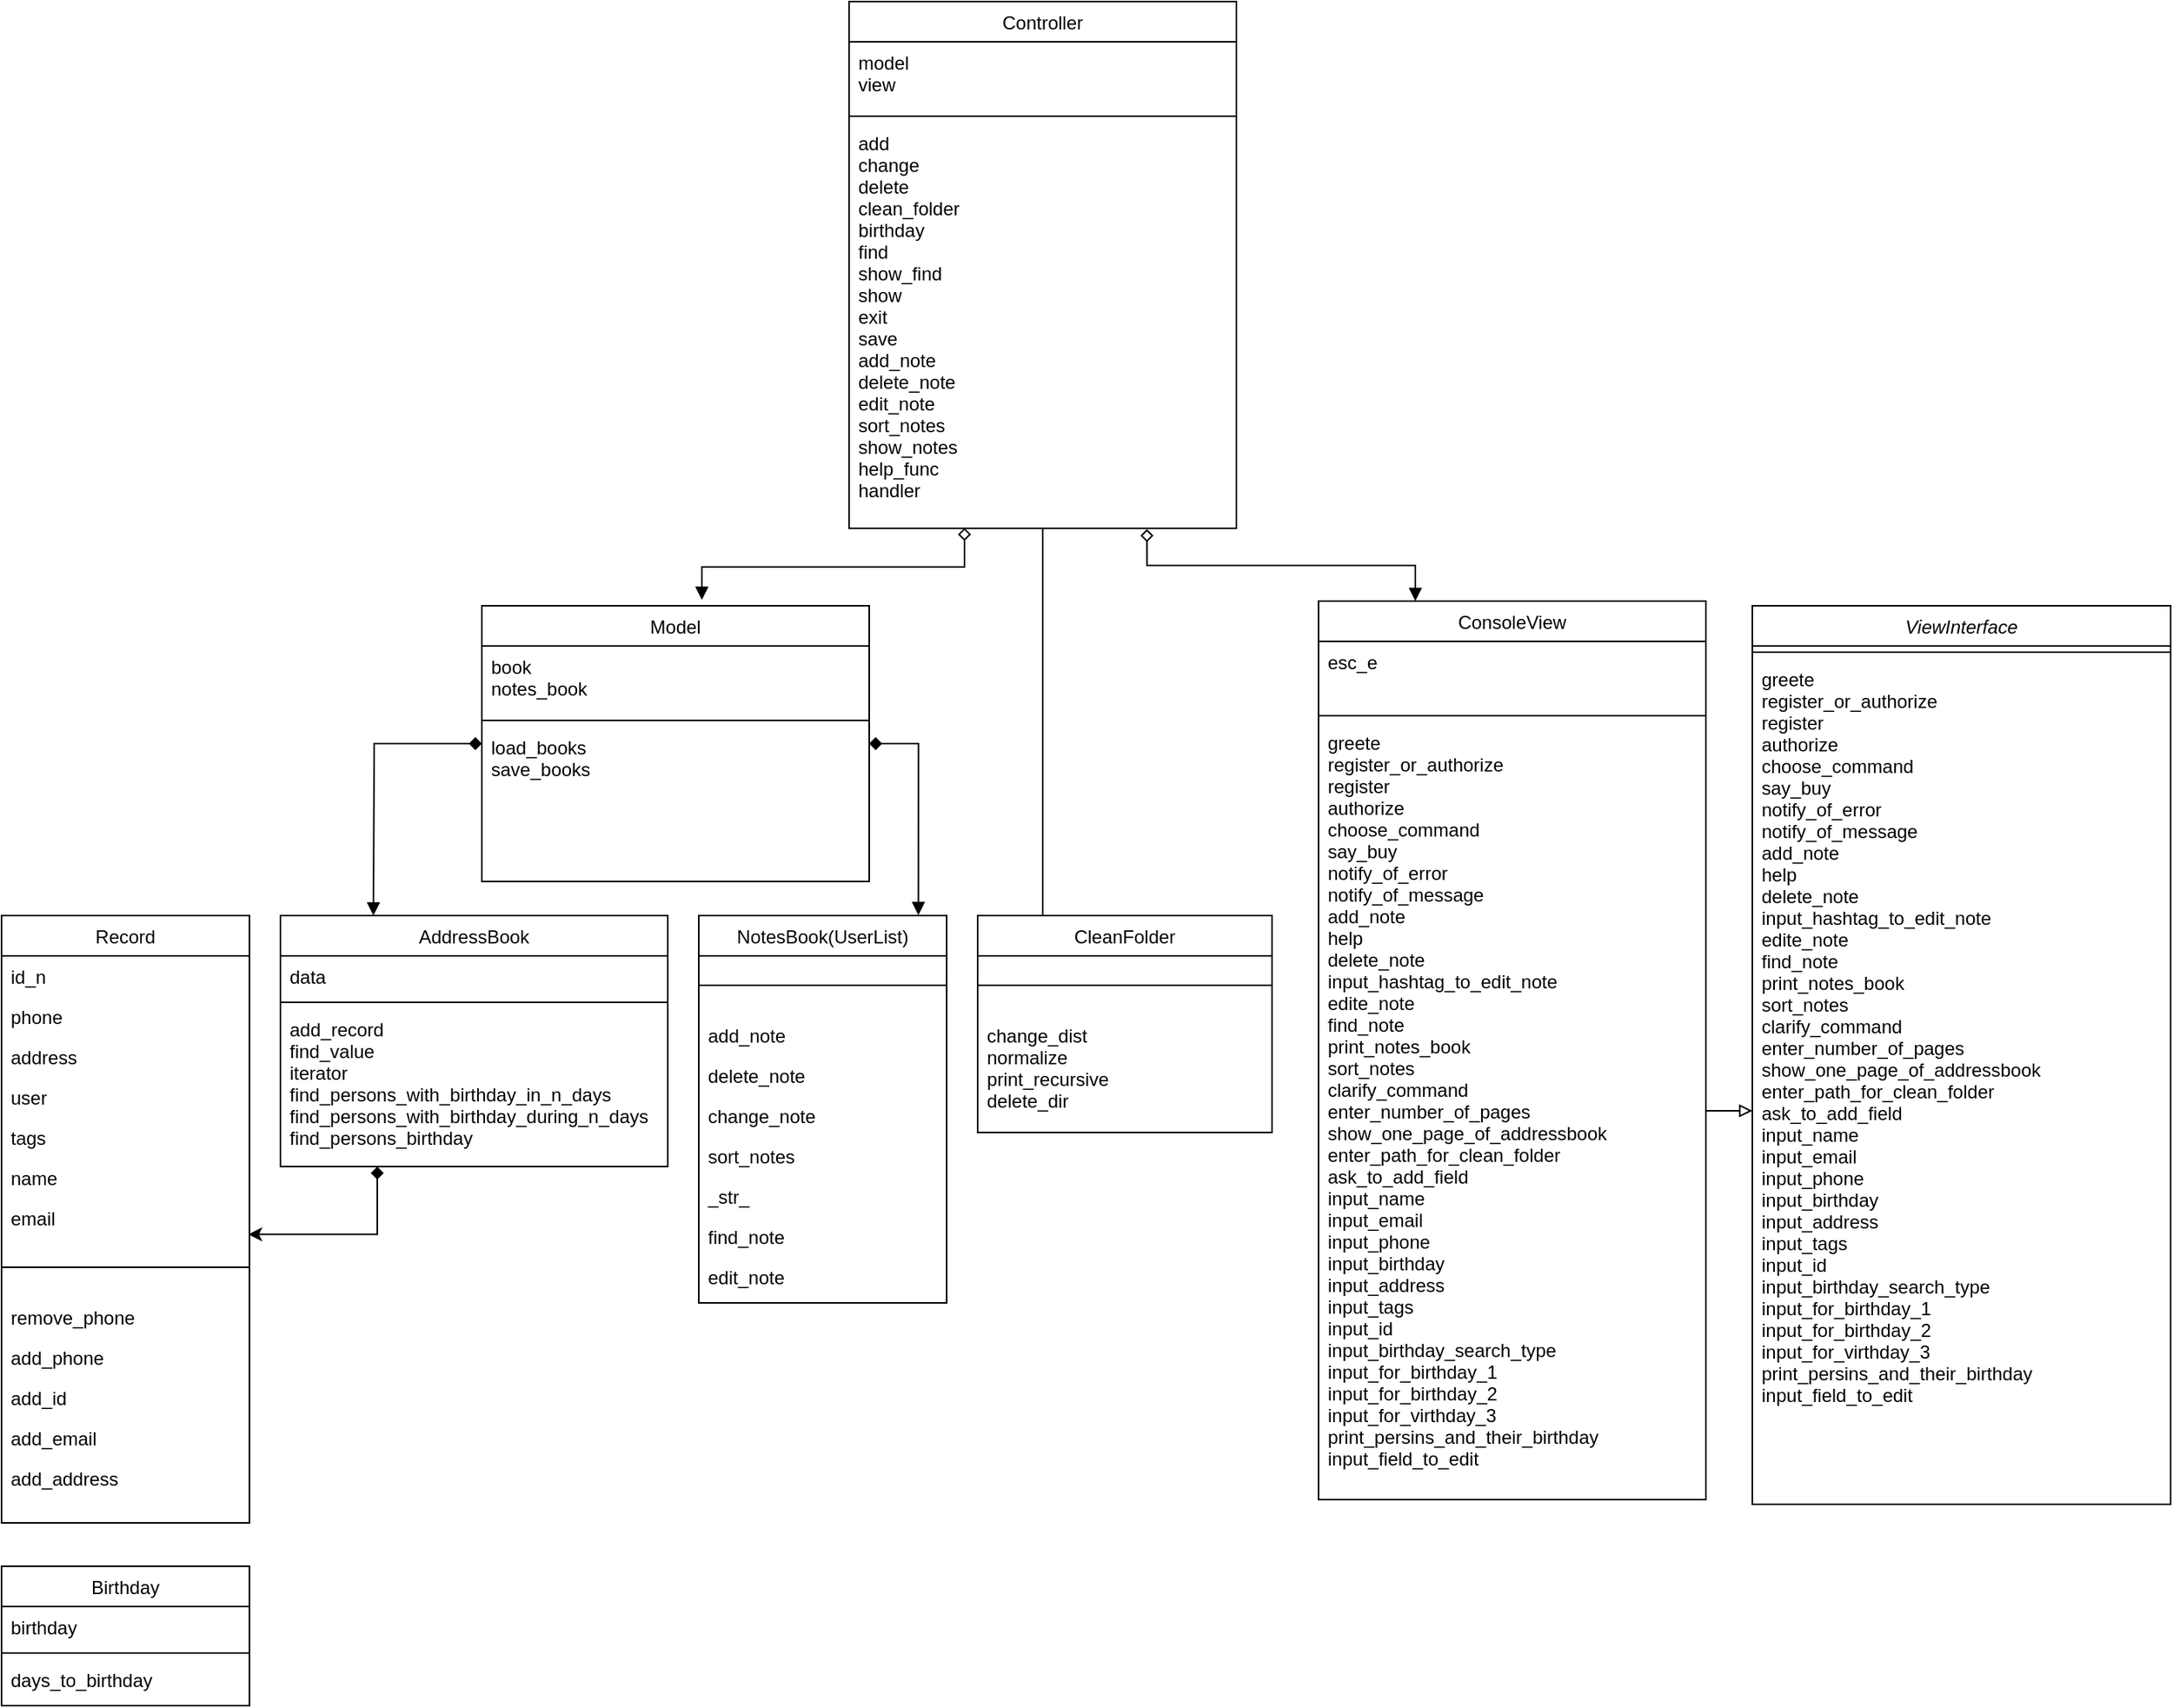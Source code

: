 <mxfile version="14.9.1" type="github">
  <diagram name="Current" id="Vlzp7xTOvuPKxcCdFjjD">
    <mxGraphModel dx="1038" dy="613" grid="1" gridSize="10" guides="1" tooltips="1" connect="1" arrows="1" fold="1" page="1" pageScale="1" pageWidth="827" pageHeight="1169" math="0" shadow="0">
      <root>
        <mxCell id="JwuOXEnyRKSzRNoaYuyo-0" />
        <mxCell id="JwuOXEnyRKSzRNoaYuyo-1" parent="JwuOXEnyRKSzRNoaYuyo-0" />
        <UserObject label="" id="mpx8UsydPvRfX5WZWYMQ-0">
          <mxCell style="edgeStyle=orthogonalEdgeStyle;rounded=0;orthogonalLoop=1;jettySize=auto;html=1;endArrow=block;endFill=0;" edge="1" parent="JwuOXEnyRKSzRNoaYuyo-1" source="lIdF2me7N01zFQDFPlch-25" target="lIdF2me7N01zFQDFPlch-29">
            <mxGeometry relative="1" as="geometry">
              <Array as="points">
                <mxPoint x="1160" y="736" />
                <mxPoint x="1160" y="736" />
              </Array>
            </mxGeometry>
          </mxCell>
        </UserObject>
        <mxCell id="JwuOXEnyRKSzRNoaYuyo-5" value="Record" style="swimlane;fontStyle=0;align=center;verticalAlign=top;childLayout=stackLayout;horizontal=1;startSize=26;horizontalStack=0;resizeParent=1;resizeLast=0;collapsible=1;marginBottom=0;rounded=0;shadow=0;strokeWidth=1;" parent="JwuOXEnyRKSzRNoaYuyo-1" vertex="1">
          <mxGeometry x="30" y="610" width="160" height="392" as="geometry">
            <mxRectangle x="130" y="380" width="160" height="26" as="alternateBounds" />
          </mxGeometry>
        </mxCell>
        <mxCell id="JwuOXEnyRKSzRNoaYuyo-6" value="id_n" style="text;align=left;verticalAlign=top;spacingLeft=4;spacingRight=4;overflow=hidden;rotatable=0;points=[[0,0.5],[1,0.5]];portConstraint=eastwest;" parent="JwuOXEnyRKSzRNoaYuyo-5" vertex="1">
          <mxGeometry y="26" width="160" height="26" as="geometry" />
        </mxCell>
        <mxCell id="JwuOXEnyRKSzRNoaYuyo-7" value="phone" style="text;align=left;verticalAlign=top;spacingLeft=4;spacingRight=4;overflow=hidden;rotatable=0;points=[[0,0.5],[1,0.5]];portConstraint=eastwest;rounded=0;shadow=0;html=0;" parent="JwuOXEnyRKSzRNoaYuyo-5" vertex="1">
          <mxGeometry y="52" width="160" height="26" as="geometry" />
        </mxCell>
        <mxCell id="JwuOXEnyRKSzRNoaYuyo-8" value="address" style="text;align=left;verticalAlign=top;spacingLeft=4;spacingRight=4;overflow=hidden;rotatable=0;points=[[0,0.5],[1,0.5]];portConstraint=eastwest;rounded=0;shadow=0;html=0;" parent="JwuOXEnyRKSzRNoaYuyo-5" vertex="1">
          <mxGeometry y="78" width="160" height="26" as="geometry" />
        </mxCell>
        <mxCell id="JwuOXEnyRKSzRNoaYuyo-9" value="user" style="text;align=left;verticalAlign=top;spacingLeft=4;spacingRight=4;overflow=hidden;rotatable=0;points=[[0,0.5],[1,0.5]];portConstraint=eastwest;rounded=0;shadow=0;html=0;" parent="JwuOXEnyRKSzRNoaYuyo-5" vertex="1">
          <mxGeometry y="104" width="160" height="26" as="geometry" />
        </mxCell>
        <mxCell id="JwuOXEnyRKSzRNoaYuyo-10" value="tags" style="text;align=left;verticalAlign=top;spacingLeft=4;spacingRight=4;overflow=hidden;rotatable=0;points=[[0,0.5],[1,0.5]];portConstraint=eastwest;rounded=0;shadow=0;html=0;" parent="JwuOXEnyRKSzRNoaYuyo-5" vertex="1">
          <mxGeometry y="130" width="160" height="26" as="geometry" />
        </mxCell>
        <mxCell id="JwuOXEnyRKSzRNoaYuyo-11" value="name" style="text;align=left;verticalAlign=top;spacingLeft=4;spacingRight=4;overflow=hidden;rotatable=0;points=[[0,0.5],[1,0.5]];portConstraint=eastwest;rounded=0;shadow=0;html=0;" parent="JwuOXEnyRKSzRNoaYuyo-5" vertex="1">
          <mxGeometry y="156" width="160" height="26" as="geometry" />
        </mxCell>
        <mxCell id="JwuOXEnyRKSzRNoaYuyo-12" value="email" style="text;align=left;verticalAlign=top;spacingLeft=4;spacingRight=4;overflow=hidden;rotatable=0;points=[[0,0.5],[1,0.5]];portConstraint=eastwest;rounded=0;shadow=0;html=0;" parent="JwuOXEnyRKSzRNoaYuyo-5" vertex="1">
          <mxGeometry y="182" width="160" height="26" as="geometry" />
        </mxCell>
        <mxCell id="JwuOXEnyRKSzRNoaYuyo-13" value="" style="line;html=1;strokeWidth=1;align=left;verticalAlign=middle;spacingTop=-1;spacingLeft=3;spacingRight=3;rotatable=0;labelPosition=right;points=[];portConstraint=eastwest;" parent="JwuOXEnyRKSzRNoaYuyo-5" vertex="1">
          <mxGeometry y="208" width="160" height="38" as="geometry" />
        </mxCell>
        <mxCell id="JwuOXEnyRKSzRNoaYuyo-14" value="remove_phone" style="text;align=left;verticalAlign=top;spacingLeft=4;spacingRight=4;overflow=hidden;rotatable=0;points=[[0,0.5],[1,0.5]];portConstraint=eastwest;rounded=0;shadow=0;html=0;" parent="JwuOXEnyRKSzRNoaYuyo-5" vertex="1">
          <mxGeometry y="246" width="160" height="26" as="geometry" />
        </mxCell>
        <mxCell id="JwuOXEnyRKSzRNoaYuyo-15" value="add_phone" style="text;align=left;verticalAlign=top;spacingLeft=4;spacingRight=4;overflow=hidden;rotatable=0;points=[[0,0.5],[1,0.5]];portConstraint=eastwest;rounded=0;shadow=0;html=0;" parent="JwuOXEnyRKSzRNoaYuyo-5" vertex="1">
          <mxGeometry y="272" width="160" height="26" as="geometry" />
        </mxCell>
        <mxCell id="JwuOXEnyRKSzRNoaYuyo-16" value="add_id" style="text;align=left;verticalAlign=top;spacingLeft=4;spacingRight=4;overflow=hidden;rotatable=0;points=[[0,0.5],[1,0.5]];portConstraint=eastwest;rounded=0;shadow=0;html=0;" parent="JwuOXEnyRKSzRNoaYuyo-5" vertex="1">
          <mxGeometry y="298" width="160" height="26" as="geometry" />
        </mxCell>
        <mxCell id="JwuOXEnyRKSzRNoaYuyo-17" value="add_email" style="text;align=left;verticalAlign=top;spacingLeft=4;spacingRight=4;overflow=hidden;rotatable=0;points=[[0,0.5],[1,0.5]];portConstraint=eastwest;rounded=0;shadow=0;html=0;" parent="JwuOXEnyRKSzRNoaYuyo-5" vertex="1">
          <mxGeometry y="324" width="160" height="26" as="geometry" />
        </mxCell>
        <mxCell id="JwuOXEnyRKSzRNoaYuyo-18" value="add_address" style="text;align=left;verticalAlign=top;spacingLeft=4;spacingRight=4;overflow=hidden;rotatable=0;points=[[0,0.5],[1,0.5]];portConstraint=eastwest;rounded=0;shadow=0;html=0;" parent="JwuOXEnyRKSzRNoaYuyo-5" vertex="1">
          <mxGeometry y="350" width="160" height="26" as="geometry" />
        </mxCell>
        <mxCell id="JwuOXEnyRKSzRNoaYuyo-23" value="AddressBook" style="swimlane;fontStyle=0;align=center;verticalAlign=top;childLayout=stackLayout;horizontal=1;startSize=26;horizontalStack=0;resizeParent=1;resizeLast=0;collapsible=1;marginBottom=0;rounded=0;shadow=0;strokeWidth=1;" parent="JwuOXEnyRKSzRNoaYuyo-1" vertex="1">
          <mxGeometry x="210" y="610" width="250" height="162" as="geometry">
            <mxRectangle x="550" y="140" width="160" height="26" as="alternateBounds" />
          </mxGeometry>
        </mxCell>
        <mxCell id="JwuOXEnyRKSzRNoaYuyo-24" value="data" style="text;align=left;verticalAlign=top;spacingLeft=4;spacingRight=4;overflow=hidden;rotatable=0;points=[[0,0.5],[1,0.5]];portConstraint=eastwest;" parent="JwuOXEnyRKSzRNoaYuyo-23" vertex="1">
          <mxGeometry y="26" width="250" height="26" as="geometry" />
        </mxCell>
        <mxCell id="JwuOXEnyRKSzRNoaYuyo-25" value="" style="line;html=1;strokeWidth=1;align=left;verticalAlign=middle;spacingTop=-1;spacingLeft=3;spacingRight=3;rotatable=0;labelPosition=right;points=[];portConstraint=eastwest;" parent="JwuOXEnyRKSzRNoaYuyo-23" vertex="1">
          <mxGeometry y="52" width="250" height="8" as="geometry" />
        </mxCell>
        <mxCell id="JwuOXEnyRKSzRNoaYuyo-26" value="add_record&#xa;find_value&#xa;iterator&#xa;find_persons_with_birthday_in_n_days&#xa;find_persons_with_birthday_during_n_days&#xa;find_persons_birthday&#xa;" style="text;align=left;verticalAlign=top;spacingLeft=4;spacingRight=4;overflow=hidden;rotatable=0;points=[[0,0.5],[1,0.5]];portConstraint=eastwest;" parent="JwuOXEnyRKSzRNoaYuyo-23" vertex="1">
          <mxGeometry y="60" width="250" height="100" as="geometry" />
        </mxCell>
        <mxCell id="JwuOXEnyRKSzRNoaYuyo-39" value="Birthday" style="swimlane;fontStyle=0;align=center;verticalAlign=top;childLayout=stackLayout;horizontal=1;startSize=26;horizontalStack=0;resizeParent=1;resizeLast=0;collapsible=1;marginBottom=0;rounded=0;shadow=0;strokeWidth=1;" parent="JwuOXEnyRKSzRNoaYuyo-1" vertex="1">
          <mxGeometry x="30" y="1030" width="160" height="90" as="geometry">
            <mxRectangle x="340" y="380" width="170" height="26" as="alternateBounds" />
          </mxGeometry>
        </mxCell>
        <mxCell id="JwuOXEnyRKSzRNoaYuyo-40" value="birthday" style="text;align=left;verticalAlign=top;spacingLeft=4;spacingRight=4;overflow=hidden;rotatable=0;points=[[0,0.5],[1,0.5]];portConstraint=eastwest;" parent="JwuOXEnyRKSzRNoaYuyo-39" vertex="1">
          <mxGeometry y="26" width="160" height="26" as="geometry" />
        </mxCell>
        <mxCell id="JwuOXEnyRKSzRNoaYuyo-41" value="" style="line;html=1;strokeWidth=1;align=left;verticalAlign=middle;spacingTop=-1;spacingLeft=3;spacingRight=3;rotatable=0;labelPosition=right;points=[];portConstraint=eastwest;" parent="JwuOXEnyRKSzRNoaYuyo-39" vertex="1">
          <mxGeometry y="52" width="160" height="8" as="geometry" />
        </mxCell>
        <mxCell id="lIdF2me7N01zFQDFPlch-0" value="days_to_birthday" style="text;align=left;verticalAlign=top;spacingLeft=4;spacingRight=4;overflow=hidden;rotatable=0;points=[[0,0.5],[1,0.5]];portConstraint=eastwest;" parent="JwuOXEnyRKSzRNoaYuyo-39" vertex="1">
          <mxGeometry y="60" width="160" height="26" as="geometry" />
        </mxCell>
        <mxCell id="JwuOXEnyRKSzRNoaYuyo-49" value="NotesBook(UserList)" style="swimlane;fontStyle=0;align=center;verticalAlign=top;childLayout=stackLayout;horizontal=1;startSize=26;horizontalStack=0;resizeParent=1;resizeLast=0;collapsible=1;marginBottom=0;rounded=0;shadow=0;strokeWidth=1;" parent="JwuOXEnyRKSzRNoaYuyo-1" vertex="1">
          <mxGeometry x="480" y="610" width="160" height="250" as="geometry">
            <mxRectangle x="130" y="380" width="160" height="26" as="alternateBounds" />
          </mxGeometry>
        </mxCell>
        <mxCell id="JwuOXEnyRKSzRNoaYuyo-50" value="" style="line;html=1;strokeWidth=1;align=left;verticalAlign=middle;spacingTop=-1;spacingLeft=3;spacingRight=3;rotatable=0;labelPosition=right;points=[];portConstraint=eastwest;" parent="JwuOXEnyRKSzRNoaYuyo-49" vertex="1">
          <mxGeometry y="26" width="160" height="38" as="geometry" />
        </mxCell>
        <mxCell id="JwuOXEnyRKSzRNoaYuyo-51" value="add_note" style="text;align=left;verticalAlign=top;spacingLeft=4;spacingRight=4;overflow=hidden;rotatable=0;points=[[0,0.5],[1,0.5]];portConstraint=eastwest;rounded=0;shadow=0;html=0;" parent="JwuOXEnyRKSzRNoaYuyo-49" vertex="1">
          <mxGeometry y="64" width="160" height="26" as="geometry" />
        </mxCell>
        <mxCell id="JwuOXEnyRKSzRNoaYuyo-52" value="delete_note" style="text;align=left;verticalAlign=top;spacingLeft=4;spacingRight=4;overflow=hidden;rotatable=0;points=[[0,0.5],[1,0.5]];portConstraint=eastwest;rounded=0;shadow=0;html=0;" parent="JwuOXEnyRKSzRNoaYuyo-49" vertex="1">
          <mxGeometry y="90" width="160" height="26" as="geometry" />
        </mxCell>
        <mxCell id="JwuOXEnyRKSzRNoaYuyo-53" value="change_note" style="text;align=left;verticalAlign=top;spacingLeft=4;spacingRight=4;overflow=hidden;rotatable=0;points=[[0,0.5],[1,0.5]];portConstraint=eastwest;rounded=0;shadow=0;html=0;" parent="JwuOXEnyRKSzRNoaYuyo-49" vertex="1">
          <mxGeometry y="116" width="160" height="26" as="geometry" />
        </mxCell>
        <mxCell id="JwuOXEnyRKSzRNoaYuyo-54" value="sort_notes" style="text;align=left;verticalAlign=top;spacingLeft=4;spacingRight=4;overflow=hidden;rotatable=0;points=[[0,0.5],[1,0.5]];portConstraint=eastwest;rounded=0;shadow=0;html=0;" parent="JwuOXEnyRKSzRNoaYuyo-49" vertex="1">
          <mxGeometry y="142" width="160" height="26" as="geometry" />
        </mxCell>
        <mxCell id="JwuOXEnyRKSzRNoaYuyo-55" value="_str_" style="text;align=left;verticalAlign=top;spacingLeft=4;spacingRight=4;overflow=hidden;rotatable=0;points=[[0,0.5],[1,0.5]];portConstraint=eastwest;rounded=0;shadow=0;html=0;" parent="JwuOXEnyRKSzRNoaYuyo-49" vertex="1">
          <mxGeometry y="168" width="160" height="26" as="geometry" />
        </mxCell>
        <mxCell id="JwuOXEnyRKSzRNoaYuyo-56" value="find_note" style="text;align=left;verticalAlign=top;spacingLeft=4;spacingRight=4;overflow=hidden;rotatable=0;points=[[0,0.5],[1,0.5]];portConstraint=eastwest;rounded=0;shadow=0;html=0;" parent="JwuOXEnyRKSzRNoaYuyo-49" vertex="1">
          <mxGeometry y="194" width="160" height="26" as="geometry" />
        </mxCell>
        <mxCell id="JwuOXEnyRKSzRNoaYuyo-57" value="edit_note" style="text;align=left;verticalAlign=top;spacingLeft=4;spacingRight=4;overflow=hidden;rotatable=0;points=[[0,0.5],[1,0.5]];portConstraint=eastwest;rounded=0;shadow=0;html=0;" parent="JwuOXEnyRKSzRNoaYuyo-49" vertex="1">
          <mxGeometry y="220" width="160" height="26" as="geometry" />
        </mxCell>
        <mxCell id="lIdF2me7N01zFQDFPlch-3" style="edgeStyle=orthogonalEdgeStyle;rounded=0;orthogonalLoop=1;jettySize=auto;html=1;entryX=0.25;entryY=1;entryDx=0;entryDy=0;endArrow=diamond;endFill=1;exitX=0.995;exitY=0.915;exitDx=0;exitDy=0;exitPerimeter=0;startArrow=classic;startFill=1;" parent="JwuOXEnyRKSzRNoaYuyo-1" source="JwuOXEnyRKSzRNoaYuyo-12" target="JwuOXEnyRKSzRNoaYuyo-23" edge="1">
          <mxGeometry relative="1" as="geometry">
            <mxPoint x="200" y="815" as="sourcePoint" />
          </mxGeometry>
        </mxCell>
        <mxCell id="lIdF2me7N01zFQDFPlch-5" value="CleanFolder" style="swimlane;fontStyle=0;align=center;verticalAlign=top;childLayout=stackLayout;horizontal=1;startSize=26;horizontalStack=0;resizeParent=1;resizeLast=0;collapsible=1;marginBottom=0;rounded=0;shadow=0;strokeWidth=1;" parent="JwuOXEnyRKSzRNoaYuyo-1" vertex="1">
          <mxGeometry x="660" y="610" width="190" height="140" as="geometry">
            <mxRectangle x="130" y="380" width="160" height="26" as="alternateBounds" />
          </mxGeometry>
        </mxCell>
        <mxCell id="lIdF2me7N01zFQDFPlch-6" value="" style="line;html=1;strokeWidth=1;align=left;verticalAlign=middle;spacingTop=-1;spacingLeft=3;spacingRight=3;rotatable=0;labelPosition=right;points=[];portConstraint=eastwest;" parent="lIdF2me7N01zFQDFPlch-5" vertex="1">
          <mxGeometry y="26" width="190" height="38" as="geometry" />
        </mxCell>
        <mxCell id="lIdF2me7N01zFQDFPlch-7" value="change_dist&#xa;normalize&#xa;print_recursive&#xa;delete_dir" style="text;align=left;verticalAlign=top;spacingLeft=4;spacingRight=4;overflow=hidden;rotatable=0;points=[[0,0.5],[1,0.5]];portConstraint=eastwest;rounded=0;shadow=0;html=0;" parent="lIdF2me7N01zFQDFPlch-5" vertex="1">
          <mxGeometry y="64" width="190" height="66" as="geometry" />
        </mxCell>
        <mxCell id="tDIv-gpKhzHGZDjObng3-0" style="edgeStyle=orthogonalEdgeStyle;rounded=0;orthogonalLoop=1;jettySize=auto;html=1;startArrow=diamond;startFill=1;endArrow=block;endFill=1;exitX=0;exitY=0.11;exitDx=0;exitDy=0;exitPerimeter=0;" parent="JwuOXEnyRKSzRNoaYuyo-1" source="lIdF2me7N01zFQDFPlch-21" edge="1">
          <mxGeometry relative="1" as="geometry">
            <mxPoint x="335" y="499" as="sourcePoint" />
            <mxPoint x="270" y="610" as="targetPoint" />
          </mxGeometry>
        </mxCell>
        <mxCell id="tDIv-gpKhzHGZDjObng3-3" style="edgeStyle=orthogonalEdgeStyle;rounded=0;orthogonalLoop=1;jettySize=auto;html=1;entryX=0.886;entryY=-0.001;entryDx=0;entryDy=0;entryPerimeter=0;startArrow=diamond;startFill=1;endArrow=block;endFill=1;" parent="JwuOXEnyRKSzRNoaYuyo-1" source="lIdF2me7N01zFQDFPlch-18" target="JwuOXEnyRKSzRNoaYuyo-49" edge="1">
          <mxGeometry relative="1" as="geometry">
            <Array as="points">
              <mxPoint x="622" y="499" />
            </Array>
          </mxGeometry>
        </mxCell>
        <mxCell id="lIdF2me7N01zFQDFPlch-18" value="Model" style="swimlane;fontStyle=0;align=center;verticalAlign=top;childLayout=stackLayout;horizontal=1;startSize=26;horizontalStack=0;resizeParent=1;resizeLast=0;collapsible=1;marginBottom=0;rounded=0;shadow=0;strokeWidth=1;" parent="JwuOXEnyRKSzRNoaYuyo-1" vertex="1">
          <mxGeometry x="340" y="410" width="250" height="178" as="geometry">
            <mxRectangle x="550" y="140" width="160" height="26" as="alternateBounds" />
          </mxGeometry>
        </mxCell>
        <mxCell id="lIdF2me7N01zFQDFPlch-19" value="book&#xa;notes_book" style="text;align=left;verticalAlign=top;spacingLeft=4;spacingRight=4;overflow=hidden;rotatable=0;points=[[0,0.5],[1,0.5]];portConstraint=eastwest;" parent="lIdF2me7N01zFQDFPlch-18" vertex="1">
          <mxGeometry y="26" width="250" height="44" as="geometry" />
        </mxCell>
        <mxCell id="lIdF2me7N01zFQDFPlch-20" value="" style="line;html=1;strokeWidth=1;align=left;verticalAlign=middle;spacingTop=-1;spacingLeft=3;spacingRight=3;rotatable=0;labelPosition=right;points=[];portConstraint=eastwest;" parent="lIdF2me7N01zFQDFPlch-18" vertex="1">
          <mxGeometry y="70" width="250" height="8" as="geometry" />
        </mxCell>
        <mxCell id="lIdF2me7N01zFQDFPlch-21" value="load_books&#xa;save_books" style="text;align=left;verticalAlign=top;spacingLeft=4;spacingRight=4;overflow=hidden;rotatable=0;points=[[0,0.5],[1,0.5]];portConstraint=eastwest;" parent="lIdF2me7N01zFQDFPlch-18" vertex="1">
          <mxGeometry y="78" width="250" height="100" as="geometry" />
        </mxCell>
        <mxCell id="lIdF2me7N01zFQDFPlch-22" value="ConsoleView" style="swimlane;fontStyle=0;align=center;verticalAlign=top;childLayout=stackLayout;horizontal=1;startSize=26;horizontalStack=0;resizeParent=1;resizeLast=0;collapsible=1;marginBottom=0;rounded=0;shadow=0;strokeWidth=1;" parent="JwuOXEnyRKSzRNoaYuyo-1" vertex="1">
          <mxGeometry x="880" y="407" width="250" height="580" as="geometry">
            <mxRectangle x="550" y="140" width="160" height="26" as="alternateBounds" />
          </mxGeometry>
        </mxCell>
        <mxCell id="lIdF2me7N01zFQDFPlch-23" value="esc_e" style="text;align=left;verticalAlign=top;spacingLeft=4;spacingRight=4;overflow=hidden;rotatable=0;points=[[0,0.5],[1,0.5]];portConstraint=eastwest;" parent="lIdF2me7N01zFQDFPlch-22" vertex="1">
          <mxGeometry y="26" width="250" height="44" as="geometry" />
        </mxCell>
        <mxCell id="lIdF2me7N01zFQDFPlch-24" value="" style="line;html=1;strokeWidth=1;align=left;verticalAlign=middle;spacingTop=-1;spacingLeft=3;spacingRight=3;rotatable=0;labelPosition=right;points=[];portConstraint=eastwest;" parent="lIdF2me7N01zFQDFPlch-22" vertex="1">
          <mxGeometry y="70" width="250" height="8" as="geometry" />
        </mxCell>
        <mxCell id="lIdF2me7N01zFQDFPlch-25" value="greete&#xa;register_or_authorize&#xa;register&#xa;authorize&#xa;choose_command&#xa;say_buy&#xa;notify_of_error&#xa;notify_of_message&#xa;add_note&#xa;help&#xa;delete_note&#xa;input_hashtag_to_edit_note&#xa;edite_note&#xa;find_note&#xa;print_notes_book&#xa;sort_notes&#xa;clarify_command&#xa;enter_number_of_pages&#xa;show_one_page_of_addressbook&#xa;enter_path_for_clean_folder&#xa;ask_to_add_field&#xa;input_name&#xa;input_email&#xa;input_phone&#xa;input_birthday&#xa;input_address&#xa;input_tags&#xa;input_id&#xa;input_birthday_search_type&#xa;input_for_birthday_1&#xa;input_for_birthday_2&#xa;input_for_virthday_3&#xa;print_persins_and_their_birthday&#xa;input_field_to_edit&#xa;" style="text;align=left;verticalAlign=top;spacingLeft=4;spacingRight=4;overflow=hidden;rotatable=0;points=[[0,0.5],[1,0.5]];portConstraint=eastwest;" parent="lIdF2me7N01zFQDFPlch-22" vertex="1">
          <mxGeometry y="78" width="250" height="502" as="geometry" />
        </mxCell>
        <mxCell id="lIdF2me7N01zFQDFPlch-26" value="ViewInterface" style="swimlane;fontStyle=2;align=center;verticalAlign=top;childLayout=stackLayout;horizontal=1;startSize=26;horizontalStack=0;resizeParent=1;resizeLast=0;collapsible=1;marginBottom=0;rounded=0;shadow=0;strokeWidth=1;" parent="JwuOXEnyRKSzRNoaYuyo-1" vertex="1">
          <mxGeometry x="1160" y="410" width="270" height="580" as="geometry">
            <mxRectangle x="550" y="140" width="160" height="26" as="alternateBounds" />
          </mxGeometry>
        </mxCell>
        <mxCell id="lIdF2me7N01zFQDFPlch-28" value="" style="line;html=1;strokeWidth=1;align=left;verticalAlign=middle;spacingTop=-1;spacingLeft=3;spacingRight=3;rotatable=0;labelPosition=right;points=[];portConstraint=eastwest;" parent="lIdF2me7N01zFQDFPlch-26" vertex="1">
          <mxGeometry y="26" width="270" height="8" as="geometry" />
        </mxCell>
        <mxCell id="lIdF2me7N01zFQDFPlch-29" value="greete&#xa;register_or_authorize&#xa;register&#xa;authorize&#xa;choose_command&#xa;say_buy&#xa;notify_of_error&#xa;notify_of_message&#xa;add_note&#xa;help&#xa;delete_note&#xa;input_hashtag_to_edit_note&#xa;edite_note&#xa;find_note&#xa;print_notes_book&#xa;sort_notes&#xa;clarify_command&#xa;enter_number_of_pages&#xa;show_one_page_of_addressbook&#xa;enter_path_for_clean_folder&#xa;ask_to_add_field&#xa;input_name&#xa;input_email&#xa;input_phone&#xa;input_birthday&#xa;input_address&#xa;input_tags&#xa;input_id&#xa;input_birthday_search_type&#xa;input_for_birthday_1&#xa;input_for_birthday_2&#xa;input_for_virthday_3&#xa;print_persins_and_their_birthday&#xa;input_field_to_edit&#xa;" style="text;align=left;verticalAlign=top;spacingLeft=4;spacingRight=4;overflow=hidden;rotatable=0;points=[[0,0.5],[1,0.5]];portConstraint=eastwest;" parent="lIdF2me7N01zFQDFPlch-26" vertex="1">
          <mxGeometry y="34" width="270" height="502" as="geometry" />
        </mxCell>
        <mxCell id="lIdF2me7N01zFQDFPlch-36" style="edgeStyle=orthogonalEdgeStyle;rounded=0;orthogonalLoop=1;jettySize=auto;html=1;entryX=0.221;entryY=0;entryDx=0;entryDy=0;entryPerimeter=0;endArrow=none;endFill=0;" parent="JwuOXEnyRKSzRNoaYuyo-1" source="lIdF2me7N01zFQDFPlch-31" target="lIdF2me7N01zFQDFPlch-5" edge="1">
          <mxGeometry relative="1" as="geometry" />
        </mxCell>
        <mxCell id="lIdF2me7N01zFQDFPlch-37" style="edgeStyle=orthogonalEdgeStyle;rounded=0;orthogonalLoop=1;jettySize=auto;html=1;entryX=0.568;entryY=-0.021;entryDx=0;entryDy=0;entryPerimeter=0;endArrow=block;endFill=1;startArrow=diamond;startFill=0;exitX=0.298;exitY=0.999;exitDx=0;exitDy=0;exitPerimeter=0;" parent="JwuOXEnyRKSzRNoaYuyo-1" source="lIdF2me7N01zFQDFPlch-34" target="lIdF2me7N01zFQDFPlch-18" edge="1">
          <mxGeometry relative="1" as="geometry" />
        </mxCell>
        <mxCell id="lIdF2me7N01zFQDFPlch-38" style="edgeStyle=orthogonalEdgeStyle;rounded=0;orthogonalLoop=1;jettySize=auto;html=1;entryX=0.25;entryY=0;entryDx=0;entryDy=0;startArrow=diamond;startFill=0;endArrow=block;endFill=1;exitX=0.769;exitY=1.002;exitDx=0;exitDy=0;exitPerimeter=0;" parent="JwuOXEnyRKSzRNoaYuyo-1" source="lIdF2me7N01zFQDFPlch-34" target="lIdF2me7N01zFQDFPlch-22" edge="1">
          <mxGeometry relative="1" as="geometry">
            <Array as="points">
              <mxPoint x="769" y="384" />
              <mxPoint x="943" y="384" />
            </Array>
          </mxGeometry>
        </mxCell>
        <mxCell id="lIdF2me7N01zFQDFPlch-31" value="Controller" style="swimlane;fontStyle=0;align=center;verticalAlign=top;childLayout=stackLayout;horizontal=1;startSize=26;horizontalStack=0;resizeParent=1;resizeLast=0;collapsible=1;marginBottom=0;rounded=0;shadow=0;strokeWidth=1;" parent="JwuOXEnyRKSzRNoaYuyo-1" vertex="1">
          <mxGeometry x="577" y="20" width="250" height="340" as="geometry">
            <mxRectangle x="550" y="140" width="160" height="26" as="alternateBounds" />
          </mxGeometry>
        </mxCell>
        <mxCell id="lIdF2me7N01zFQDFPlch-32" value="model&#xa;view" style="text;align=left;verticalAlign=top;spacingLeft=4;spacingRight=4;overflow=hidden;rotatable=0;points=[[0,0.5],[1,0.5]];portConstraint=eastwest;" parent="lIdF2me7N01zFQDFPlch-31" vertex="1">
          <mxGeometry y="26" width="250" height="44" as="geometry" />
        </mxCell>
        <mxCell id="lIdF2me7N01zFQDFPlch-33" value="" style="line;html=1;strokeWidth=1;align=left;verticalAlign=middle;spacingTop=-1;spacingLeft=3;spacingRight=3;rotatable=0;labelPosition=right;points=[];portConstraint=eastwest;" parent="lIdF2me7N01zFQDFPlch-31" vertex="1">
          <mxGeometry y="70" width="250" height="8" as="geometry" />
        </mxCell>
        <mxCell id="lIdF2me7N01zFQDFPlch-34" value="add&#xa;change&#xa;delete&#xa;clean_folder&#xa;birthday&#xa;find&#xa;show_find&#xa;show&#xa;exit&#xa;save&#xa;add_note&#xa;delete_note&#xa;edit_note&#xa;sort_notes&#xa;show_notes&#xa;help_func&#xa;handler" style="text;align=left;verticalAlign=top;spacingLeft=4;spacingRight=4;overflow=hidden;rotatable=0;points=[[0,0.5],[1,0.5]];portConstraint=eastwest;" parent="lIdF2me7N01zFQDFPlch-31" vertex="1">
          <mxGeometry y="78" width="250" height="262" as="geometry" />
        </mxCell>
      </root>
    </mxGraphModel>
  </diagram>
</mxfile>
